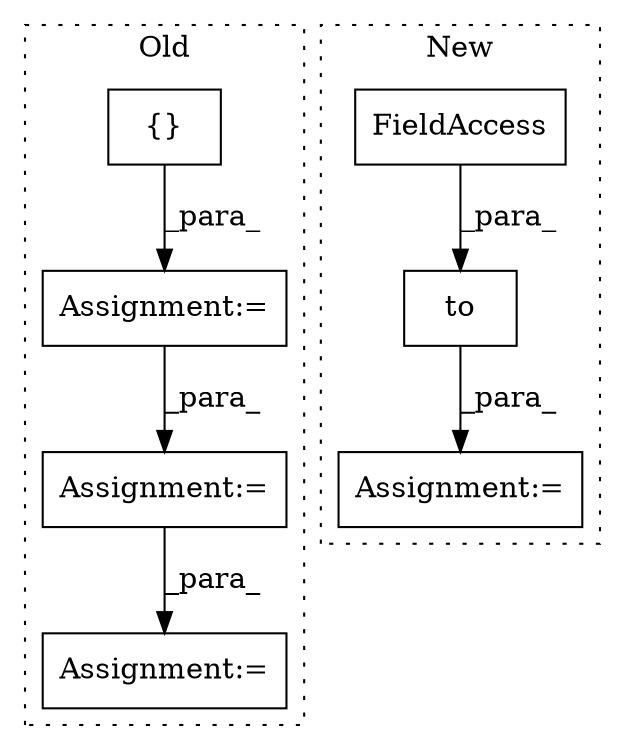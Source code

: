 digraph G {
subgraph cluster0 {
1 [label="{}" a="4" s="3766,3918" l="1,1" shape="box"];
5 [label="Assignment:=" a="7" s="4000" l="1" shape="box"];
6 [label="Assignment:=" a="7" s="3933" l="1" shape="box"];
7 [label="Assignment:=" a="7" s="3725" l="1" shape="box"];
label = "Old";
style="dotted";
}
subgraph cluster1 {
2 [label="to" a="32" s="3386,3395" l="3,1" shape="box"];
3 [label="FieldAccess" a="22" s="3389" l="6" shape="box"];
4 [label="Assignment:=" a="7" s="3358" l="1" shape="box"];
label = "New";
style="dotted";
}
1 -> 7 [label="_para_"];
2 -> 4 [label="_para_"];
3 -> 2 [label="_para_"];
6 -> 5 [label="_para_"];
7 -> 6 [label="_para_"];
}